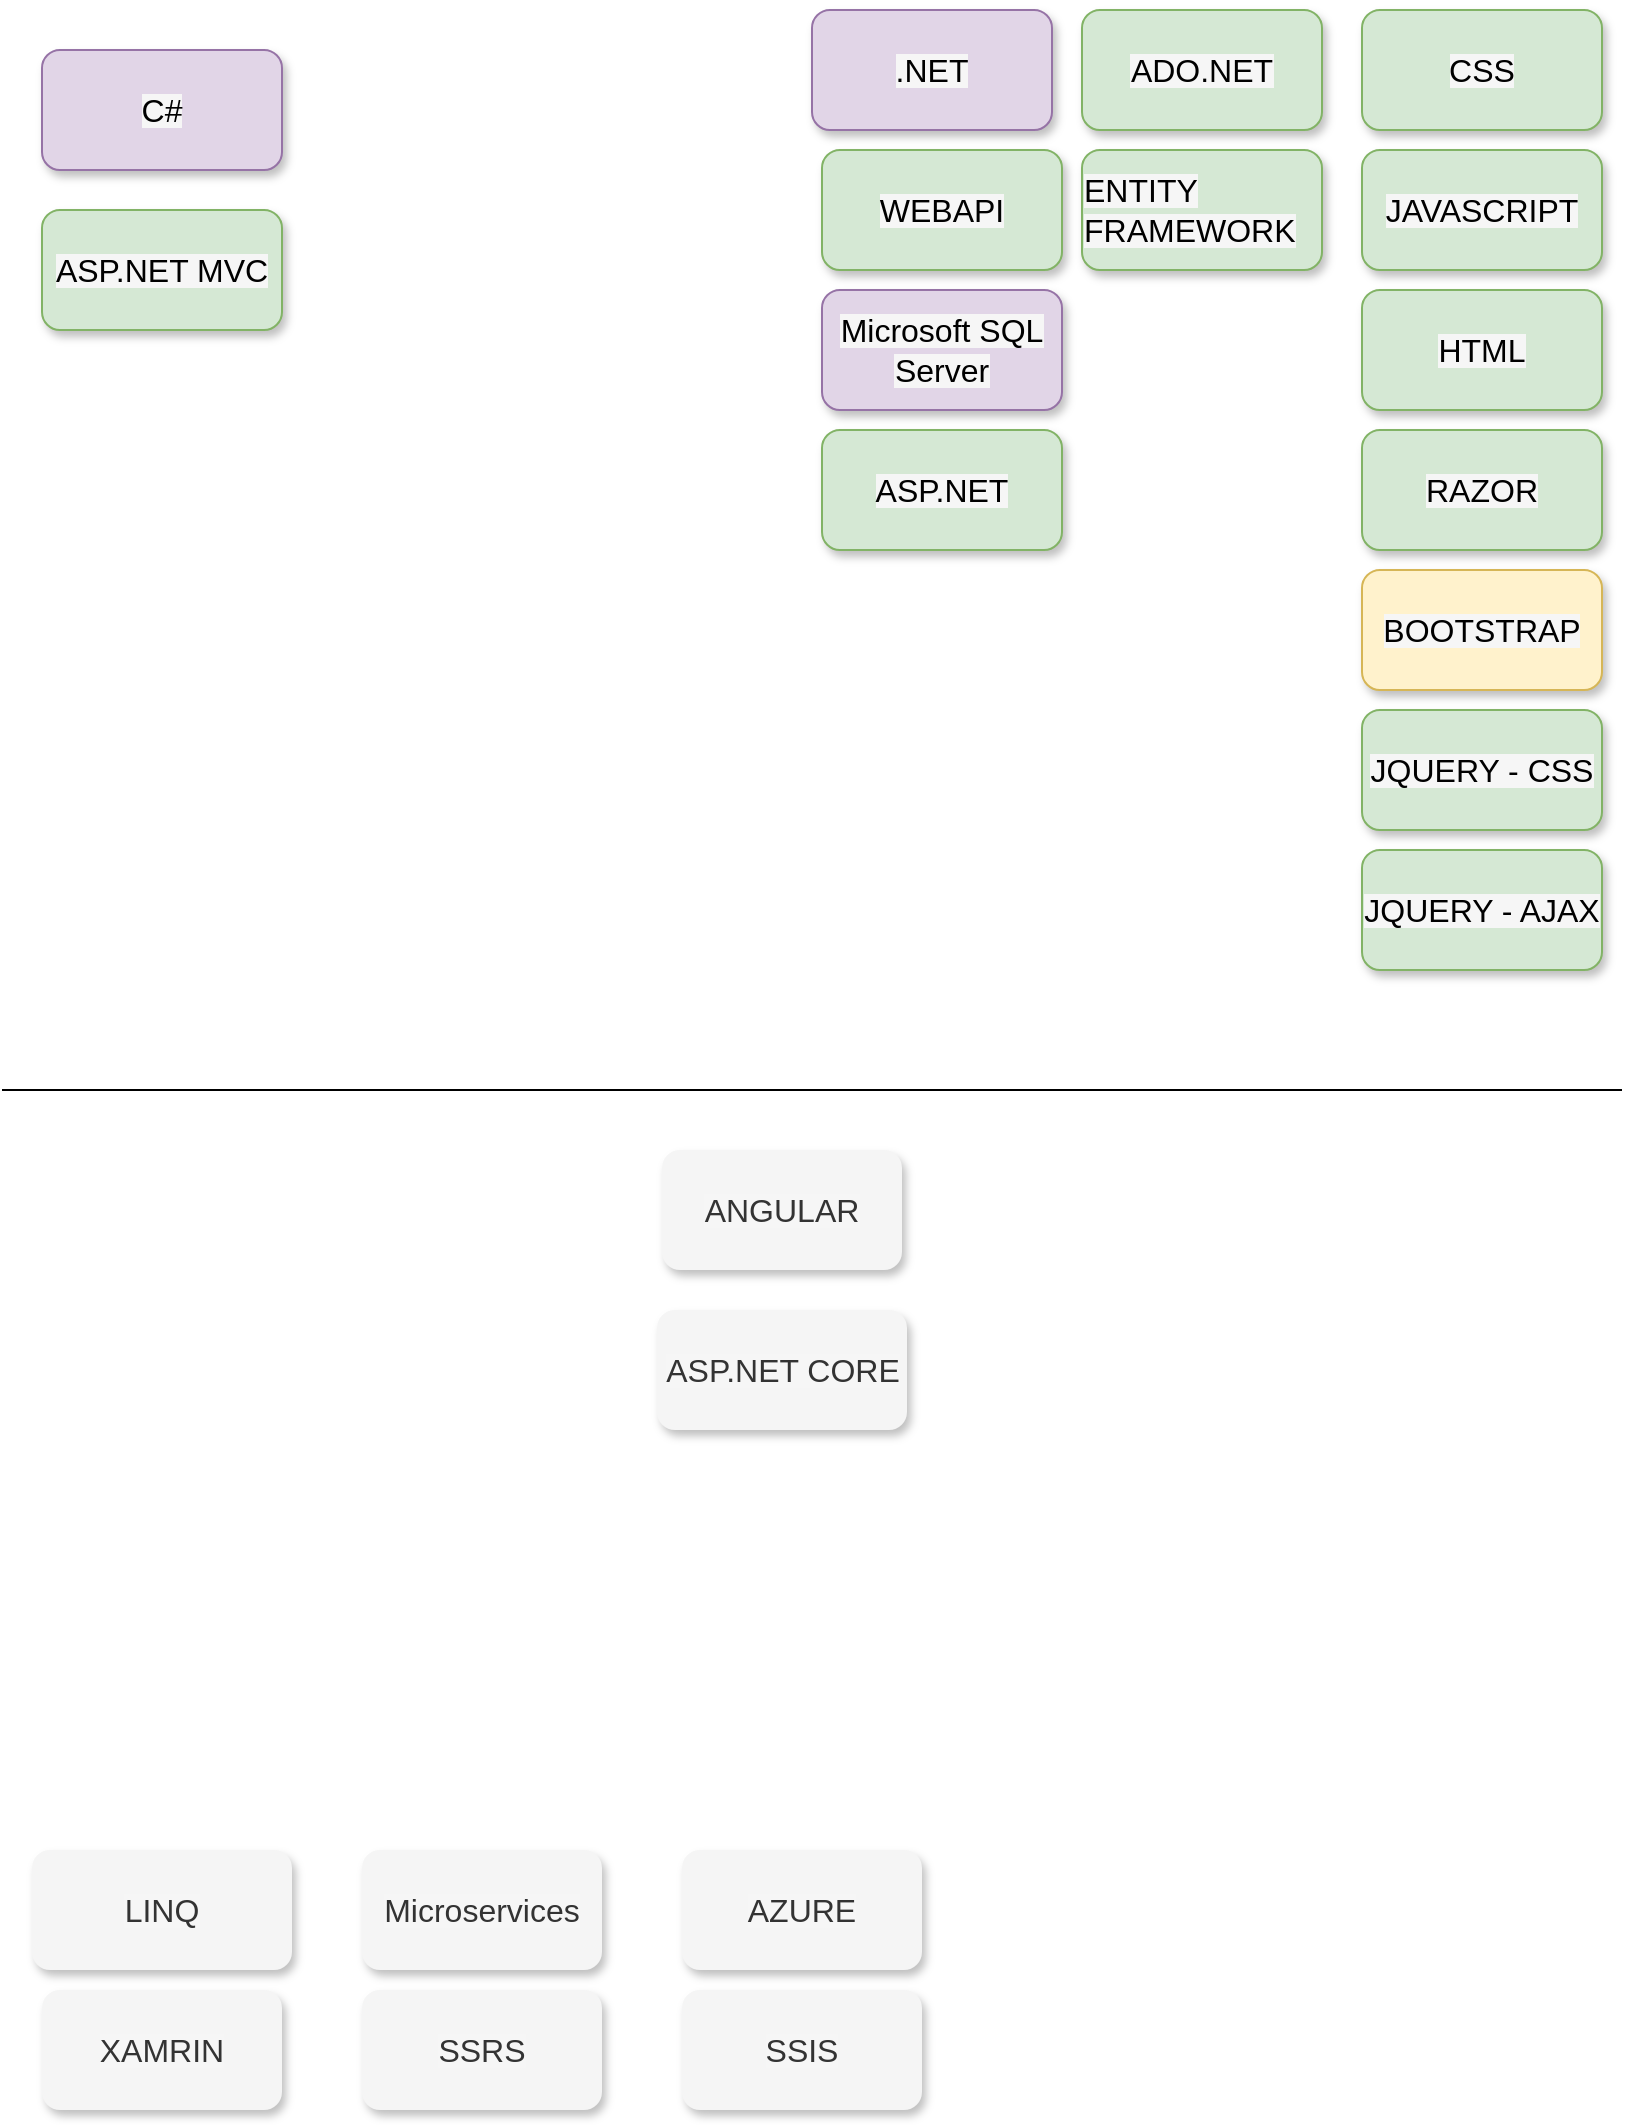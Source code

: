 <mxfile version="13.6.2" type="github">
  <diagram id="kadHFnLxjQ3yYRlNPp_8" name="Page-1">
    <mxGraphModel dx="1460" dy="1014" grid="1" gridSize="10" guides="1" tooltips="1" connect="1" arrows="1" fold="1" page="1" pageScale="1" pageWidth="850" pageHeight="1100" math="0" shadow="0">
      <root>
        <mxCell id="0" />
        <mxCell id="1" parent="0" />
        <mxCell id="nspwu7ugIolKWqw-Yoy7-22" value="&lt;span style=&quot;font-family: fixemoji, &amp;quot;roboto mono&amp;quot;, sans-serif; font-size: 16px; text-align: left; background-color: rgb(246, 246, 246);&quot;&gt;Microsoft SQL Server&lt;/span&gt;" style="rounded=1;whiteSpace=wrap;html=1;glass=0;shadow=1;fillColor=#e1d5e7;strokeColor=#9673a6;" parent="1" vertex="1">
          <mxGeometry x="430" y="160" width="120" height="60" as="geometry" />
        </mxCell>
        <mxCell id="nspwu7ugIolKWqw-Yoy7-23" value="&lt;span style=&quot;font-family: fixemoji, &amp;quot;roboto mono&amp;quot;, sans-serif; font-size: 16px; text-align: left; background-color: rgb(246, 246, 246);&quot;&gt;.NET&lt;/span&gt;" style="rounded=1;whiteSpace=wrap;html=1;glass=0;shadow=1;fillColor=#e1d5e7;strokeColor=#9673a6;" parent="1" vertex="1">
          <mxGeometry x="425" y="20" width="120" height="60" as="geometry" />
        </mxCell>
        <mxCell id="nspwu7ugIolKWqw-Yoy7-24" value="&lt;span style=&quot;font-family: fixemoji, &amp;quot;roboto mono&amp;quot;, sans-serif; font-size: 16px; text-align: left; background-color: rgb(246, 246, 246);&quot;&gt;ASP.NET&lt;/span&gt;" style="rounded=1;whiteSpace=wrap;html=1;glass=0;shadow=1;fillColor=#d5e8d4;strokeColor=#82b366;" parent="1" vertex="1">
          <mxGeometry x="430" y="230" width="120" height="60" as="geometry" />
        </mxCell>
        <mxCell id="nspwu7ugIolKWqw-Yoy7-25" value="&lt;span style=&quot;font-family: fixemoji, &amp;quot;roboto mono&amp;quot;, sans-serif; font-size: 16px; text-align: left; background-color: rgb(246, 246, 246);&quot;&gt;ASP.NET MVC&lt;/span&gt;" style="rounded=1;whiteSpace=wrap;html=1;glass=0;shadow=1;fillColor=#d5e8d4;strokeColor=#82b366;" parent="1" vertex="1">
          <mxGeometry x="40" y="120" width="120" height="60" as="geometry" />
        </mxCell>
        <mxCell id="nspwu7ugIolKWqw-Yoy7-26" value="&lt;span style=&quot;font-family: &amp;#34;fixemoji&amp;#34; , &amp;#34;roboto mono&amp;#34; , sans-serif ; font-size: 16px ; text-align: left ; background-color: rgb(246 , 246 , 246)&quot;&gt;SSRS&lt;/span&gt;" style="rounded=1;whiteSpace=wrap;html=1;glass=0;shadow=1;fontColor=#333333;fillColor=#f5f5f5;strokeColor=none;" parent="1" vertex="1">
          <mxGeometry x="200" y="1010" width="120" height="60" as="geometry" />
        </mxCell>
        <mxCell id="nspwu7ugIolKWqw-Yoy7-27" value="&lt;span style=&quot;font-family: &amp;#34;fixemoji&amp;#34; , &amp;#34;roboto mono&amp;#34; , sans-serif ; font-size: 16px ; text-align: left ; background-color: rgb(246 , 246 , 246)&quot;&gt;JQUERY - CSS&lt;/span&gt;" style="rounded=1;whiteSpace=wrap;html=1;glass=0;shadow=1;fillColor=#d5e8d4;strokeColor=#82b366;" parent="1" vertex="1">
          <mxGeometry x="700" y="370" width="120" height="60" as="geometry" />
        </mxCell>
        <mxCell id="nspwu7ugIolKWqw-Yoy7-28" value="&lt;span style=&quot;font-family: &amp;#34;fixemoji&amp;#34; , &amp;#34;roboto mono&amp;#34; , sans-serif ; font-size: 16px ; text-align: left ; background-color: rgb(246 , 246 , 246)&quot;&gt;JQUERY - AJAX&lt;/span&gt;" style="rounded=1;whiteSpace=wrap;html=1;glass=0;shadow=1;fillColor=#d5e8d4;strokeColor=#82b366;" parent="1" vertex="1">
          <mxGeometry x="700" y="440" width="120" height="60" as="geometry" />
        </mxCell>
        <mxCell id="nspwu7ugIolKWqw-Yoy7-29" value="&lt;div style=&quot;text-align: left&quot;&gt;&lt;font face=&quot;fixemoji, roboto mono, sans-serif&quot;&gt;&lt;span style=&quot;font-size: 16px ; background-color: rgb(246 , 246 , 246)&quot;&gt;BOOTSTRAP&lt;/span&gt;&lt;/font&gt;&lt;/div&gt;" style="rounded=1;whiteSpace=wrap;html=1;glass=0;shadow=1;fillColor=#fff2cc;strokeColor=#d6b656;" parent="1" vertex="1">
          <mxGeometry x="700" y="300" width="120" height="60" as="geometry" />
        </mxCell>
        <mxCell id="nspwu7ugIolKWqw-Yoy7-30" value="&lt;span style=&quot;font-family: &amp;#34;fixemoji&amp;#34; , &amp;#34;roboto mono&amp;#34; , sans-serif ; font-size: 16px ; text-align: left ; background-color: rgb(246 , 246 , 246)&quot;&gt;C#&lt;/span&gt;" style="rounded=1;whiteSpace=wrap;html=1;glass=0;shadow=1;fillColor=#e1d5e7;strokeColor=#9673a6;" parent="1" vertex="1">
          <mxGeometry x="40" y="40" width="120" height="60" as="geometry" />
        </mxCell>
        <mxCell id="nspwu7ugIolKWqw-Yoy7-31" value="&lt;span style=&quot;font-family: &amp;#34;fixemoji&amp;#34; , &amp;#34;roboto mono&amp;#34; , sans-serif ; font-size: 16px ; text-align: left ; background-color: rgb(246 , 246 , 246)&quot;&gt;SSIS&lt;/span&gt;" style="rounded=1;whiteSpace=wrap;html=1;glass=0;shadow=1;fontColor=#333333;fillColor=#f5f5f5;strokeColor=none;" parent="1" vertex="1">
          <mxGeometry x="360" y="1010" width="120" height="60" as="geometry" />
        </mxCell>
        <mxCell id="nspwu7ugIolKWqw-Yoy7-32" value="&lt;div style=&quot;text-align: left&quot;&gt;&lt;font face=&quot;fixemoji, roboto mono, sans-serif&quot;&gt;&lt;span style=&quot;font-size: 16px ; background-color: rgb(246 , 246 , 246)&quot;&gt;JAVASCRIPT&lt;/span&gt;&lt;/font&gt;&lt;/div&gt;" style="rounded=1;whiteSpace=wrap;html=1;glass=0;shadow=1;fillColor=#d5e8d4;strokeColor=#82b366;" parent="1" vertex="1">
          <mxGeometry x="700" y="90" width="120" height="60" as="geometry" />
        </mxCell>
        <mxCell id="nspwu7ugIolKWqw-Yoy7-33" value="&lt;div style=&quot;text-align: left&quot;&gt;&lt;font face=&quot;fixemoji, roboto mono, sans-serif&quot;&gt;&lt;span style=&quot;font-size: 16px ; background-color: rgb(246 , 246 , 246)&quot;&gt;ADO.NET&lt;/span&gt;&lt;/font&gt;&lt;/div&gt;" style="rounded=1;whiteSpace=wrap;html=1;glass=0;shadow=1;fillColor=#d5e8d4;strokeColor=#82b366;" parent="1" vertex="1">
          <mxGeometry x="560" y="20" width="120" height="60" as="geometry" />
        </mxCell>
        <mxCell id="nspwu7ugIolKWqw-Yoy7-34" value="&lt;div style=&quot;text-align: left&quot;&gt;&lt;span style=&quot;font-family: &amp;#34;fixemoji&amp;#34; , &amp;#34;roboto mono&amp;#34; , sans-serif ; font-size: 16px ; background-color: rgb(246 , 246 , 246)&quot;&gt;RAZOR&lt;/span&gt;&lt;br&gt;&lt;/div&gt;" style="rounded=1;whiteSpace=wrap;html=1;glass=0;shadow=1;fillColor=#d5e8d4;strokeColor=#82b366;" parent="1" vertex="1">
          <mxGeometry x="700" y="230" width="120" height="60" as="geometry" />
        </mxCell>
        <mxCell id="nspwu7ugIolKWqw-Yoy7-35" value="&lt;div style=&quot;text-align: left&quot;&gt;&lt;span style=&quot;font-family: &amp;#34;fixemoji&amp;#34; , &amp;#34;roboto mono&amp;#34; , sans-serif ; font-size: 16px ; background-color: rgb(246 , 246 , 246)&quot;&gt;CSS&lt;/span&gt;&lt;br&gt;&lt;/div&gt;" style="rounded=1;whiteSpace=wrap;html=1;glass=0;shadow=1;fillColor=#d5e8d4;strokeColor=#82b366;" parent="1" vertex="1">
          <mxGeometry x="700" y="20" width="120" height="60" as="geometry" />
        </mxCell>
        <mxCell id="nspwu7ugIolKWqw-Yoy7-36" value="&lt;div style=&quot;text-align: left&quot;&gt;&lt;span style=&quot;font-family: &amp;#34;fixemoji&amp;#34; , &amp;#34;roboto mono&amp;#34; , sans-serif ; font-size: 16px ; background-color: rgb(246 , 246 , 246)&quot;&gt;HTML&lt;/span&gt;&lt;br&gt;&lt;/div&gt;" style="rounded=1;whiteSpace=wrap;html=1;glass=0;shadow=1;fillColor=#d5e8d4;strokeColor=#82b366;" parent="1" vertex="1">
          <mxGeometry x="700" y="160" width="120" height="60" as="geometry" />
        </mxCell>
        <mxCell id="nspwu7ugIolKWqw-Yoy7-37" value="&lt;div style=&quot;text-align: left&quot;&gt;&lt;span style=&quot;font-family: &amp;#34;fixemoji&amp;#34; , &amp;#34;roboto mono&amp;#34; , sans-serif ; font-size: 16px ; background-color: rgb(246 , 246 , 246)&quot;&gt;LINQ&lt;/span&gt;&lt;br&gt;&lt;/div&gt;" style="rounded=1;whiteSpace=wrap;html=1;glass=0;shadow=1;fontColor=#333333;fillColor=#f5f5f5;strokeColor=none;" parent="1" vertex="1">
          <mxGeometry x="35" y="940" width="130" height="60" as="geometry" />
        </mxCell>
        <mxCell id="nspwu7ugIolKWqw-Yoy7-38" value="&lt;div style=&quot;text-align: left&quot;&gt;&lt;span style=&quot;font-family: &amp;#34;fixemoji&amp;#34; , &amp;#34;roboto mono&amp;#34; , sans-serif ; font-size: 16px ; background-color: rgb(246 , 246 , 246)&quot;&gt;WEBAPI&lt;/span&gt;&lt;br&gt;&lt;/div&gt;" style="rounded=1;whiteSpace=wrap;html=1;glass=0;shadow=1;fillColor=#d5e8d4;strokeColor=#82b366;" parent="1" vertex="1">
          <mxGeometry x="430" y="90" width="120" height="60" as="geometry" />
        </mxCell>
        <mxCell id="nspwu7ugIolKWqw-Yoy7-39" value="&lt;div style=&quot;text-align: left&quot;&gt;&lt;span style=&quot;font-family: &amp;#34;fixemoji&amp;#34; , &amp;#34;roboto mono&amp;#34; , sans-serif ; font-size: 16px ; background-color: rgb(246 , 246 , 246)&quot;&gt;ASP.NET CORE&lt;/span&gt;&lt;br&gt;&lt;/div&gt;" style="rounded=1;whiteSpace=wrap;html=1;glass=0;shadow=1;fontColor=#333333;fillColor=#f5f5f5;strokeColor=none;" parent="1" vertex="1">
          <mxGeometry x="347.5" y="670" width="125" height="60" as="geometry" />
        </mxCell>
        <mxCell id="nspwu7ugIolKWqw-Yoy7-40" value="&lt;div style=&quot;text-align: left&quot;&gt;&lt;span style=&quot;font-family: &amp;#34;fixemoji&amp;#34; , &amp;#34;roboto mono&amp;#34; , sans-serif ; font-size: 16px ; background-color: rgb(246 , 246 , 246)&quot;&gt;ANGULAR&lt;/span&gt;&lt;br&gt;&lt;/div&gt;" style="rounded=1;whiteSpace=wrap;html=1;glass=0;shadow=1;fontColor=#333333;fillColor=#f5f5f5;strokeColor=none;" parent="1" vertex="1">
          <mxGeometry x="350" y="590" width="120" height="60" as="geometry" />
        </mxCell>
        <mxCell id="nspwu7ugIolKWqw-Yoy7-41" value="&lt;div style=&quot;text-align: left&quot;&gt;&lt;span style=&quot;font-family: &amp;#34;fixemoji&amp;#34; , &amp;#34;roboto mono&amp;#34; , sans-serif ; font-size: 16px ; background-color: rgb(246 , 246 , 246)&quot;&gt;AZURE&lt;/span&gt;&lt;br&gt;&lt;/div&gt;" style="rounded=1;whiteSpace=wrap;html=1;glass=0;shadow=1;fontColor=#333333;fillColor=#f5f5f5;strokeColor=none;" parent="1" vertex="1">
          <mxGeometry x="360" y="940" width="120" height="60" as="geometry" />
        </mxCell>
        <mxCell id="nspwu7ugIolKWqw-Yoy7-42" value="&lt;div style=&quot;text-align: left&quot;&gt;&lt;span style=&quot;font-family: &amp;#34;fixemoji&amp;#34; , &amp;#34;roboto mono&amp;#34; , sans-serif ; font-size: 16px ; background-color: rgb(246 , 246 , 246)&quot;&gt;XAMRIN&lt;/span&gt;&lt;br&gt;&lt;/div&gt;" style="rounded=1;whiteSpace=wrap;html=1;glass=0;shadow=1;fontColor=#333333;fillColor=#f5f5f5;strokeColor=none;" parent="1" vertex="1">
          <mxGeometry x="40" y="1010" width="120" height="60" as="geometry" />
        </mxCell>
        <mxCell id="nspwu7ugIolKWqw-Yoy7-45" value="&lt;div style=&quot;text-align: left&quot;&gt;&lt;span style=&quot;font-family: &amp;#34;fixemoji&amp;#34; , &amp;#34;roboto mono&amp;#34; , sans-serif ; font-size: 16px ; background-color: rgb(246 , 246 , 246)&quot;&gt;Microservices&lt;/span&gt;&lt;br&gt;&lt;/div&gt;" style="rounded=1;whiteSpace=wrap;html=1;glass=0;shadow=1;fontColor=#333333;fillColor=#f5f5f5;strokeColor=none;" parent="1" vertex="1">
          <mxGeometry x="200" y="940" width="120" height="60" as="geometry" />
        </mxCell>
        <mxCell id="nspwu7ugIolKWqw-Yoy7-46" value="&lt;div style=&quot;text-align: left&quot;&gt;&lt;span style=&quot;font-family: &amp;#34;fixemoji&amp;#34; , &amp;#34;roboto mono&amp;#34; , sans-serif ; font-size: 16px ; background-color: rgb(246 , 246 , 246)&quot;&gt;ENTITY FRAMEWORK&lt;/span&gt;&lt;br&gt;&lt;/div&gt;" style="rounded=1;whiteSpace=wrap;html=1;glass=0;shadow=1;fillColor=#d5e8d4;strokeColor=#82b366;" parent="1" vertex="1">
          <mxGeometry x="560" y="90" width="120" height="60" as="geometry" />
        </mxCell>
        <mxCell id="slq_SBHy8_0CjhKBl-KK-1" value="" style="endArrow=none;html=1;" parent="1" edge="1">
          <mxGeometry width="50" height="50" relative="1" as="geometry">
            <mxPoint x="20" y="560" as="sourcePoint" />
            <mxPoint x="830" y="560" as="targetPoint" />
          </mxGeometry>
        </mxCell>
      </root>
    </mxGraphModel>
  </diagram>
</mxfile>
